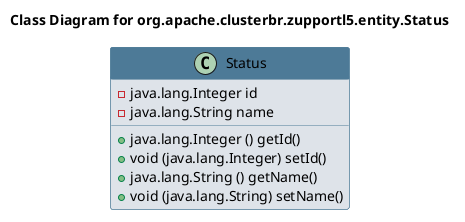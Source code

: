 @startuml 
skinparam class { 
 BackgroundColor #DEE3E9 
 ArrowColor #4D7A97 
 BorderColor #4D7A97 
}
left to right direction 
title Class Diagram for org.apache.clusterbr.zupportl5.entity.Status
skinparam titleBackgroundColor White
skinparam classHeaderBackgroundColor #4D7A97 
skinparam stereotypeCBackgroundColor #F8981D 

class Status {
 - java.lang.Integer id
 - java.lang.String name
 + java.lang.Integer () getId()
 + void (java.lang.Integer) setId()
 + java.lang.String () getName()
 + void (java.lang.String) setName()
}
@enduml